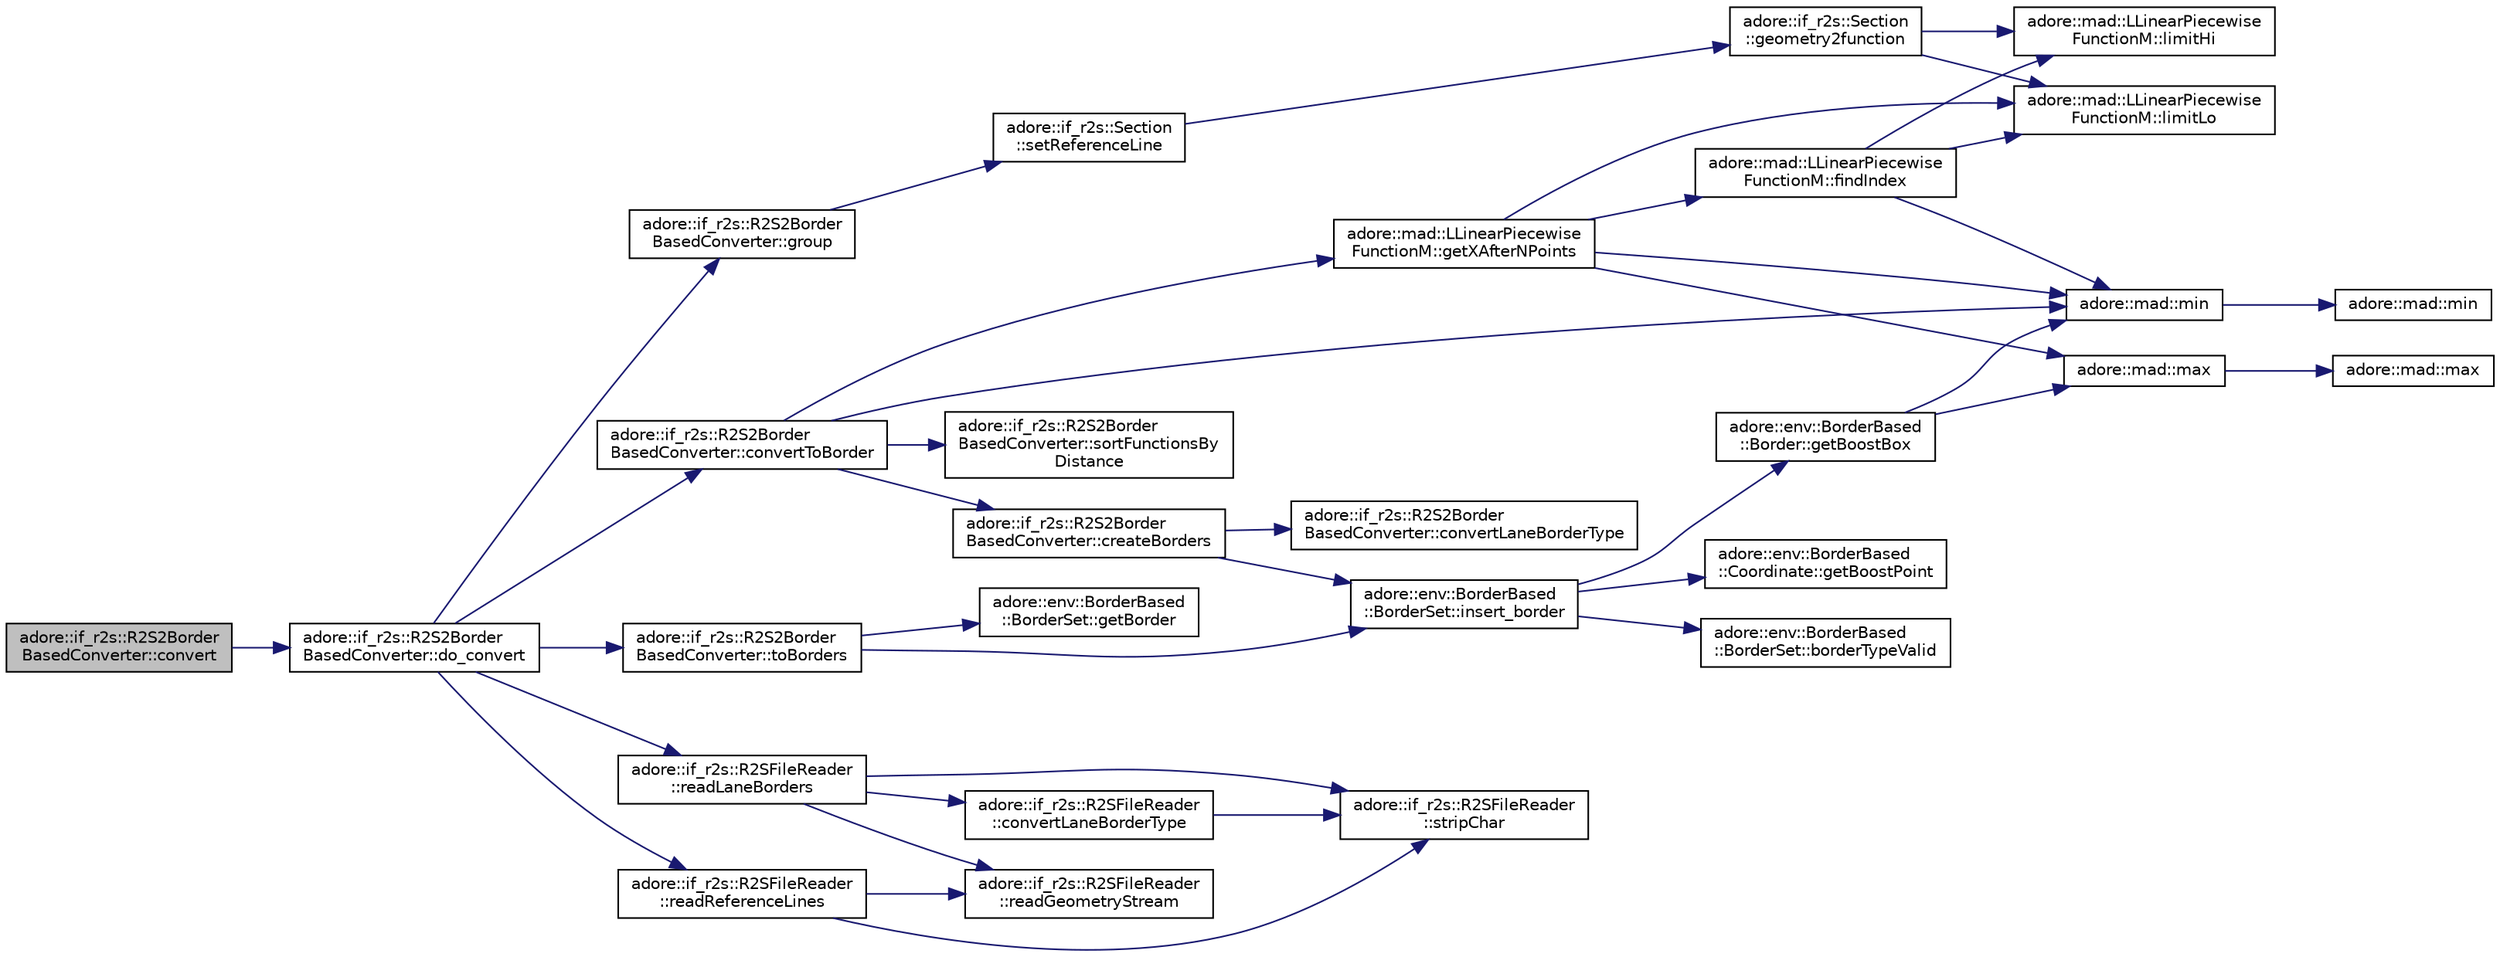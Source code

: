 digraph "adore::if_r2s::R2S2BorderBasedConverter::convert"
{
 // LATEX_PDF_SIZE
  edge [fontname="Helvetica",fontsize="10",labelfontname="Helvetica",labelfontsize="10"];
  node [fontname="Helvetica",fontsize="10",shape=record];
  rankdir="LR";
  Node1 [label="adore::if_r2s::R2S2Border\lBasedConverter::convert",height=0.2,width=0.4,color="black", fillcolor="grey75", style="filled", fontcolor="black",tooltip="convert to borders and get sectionmap with base data"];
  Node1 -> Node2 [color="midnightblue",fontsize="10",style="solid",fontname="Helvetica"];
  Node2 [label="adore::if_r2s::R2S2Border\lBasedConverter::do_convert",height=0.2,width=0.4,color="black", fillcolor="white", style="filled",URL="$classadore_1_1if__r2s_1_1R2S2BorderBasedConverter.html#a6d12e18c673154c8c16fad4895b691c2",tooltip="actual conversion"];
  Node2 -> Node3 [color="midnightblue",fontsize="10",style="solid",fontname="Helvetica"];
  Node3 [label="adore::if_r2s::R2S2Border\lBasedConverter::convertToBorder",height=0.2,width=0.4,color="black", fillcolor="white", style="filled",URL="$classadore_1_1if__r2s_1_1R2S2BorderBasedConverter.html#a6ef8e454c5140d4f40c2ee5c3f4ff38f",tooltip="manage overall conversion process from sectionmap to borderset"];
  Node3 -> Node4 [color="midnightblue",fontsize="10",style="solid",fontname="Helvetica"];
  Node4 [label="adore::if_r2s::R2S2Border\lBasedConverter::createBorders",height=0.2,width=0.4,color="black", fillcolor="white", style="filled",URL="$classadore_1_1if__r2s_1_1R2S2BorderBasedConverter.html#a574dcb4e602dbb3c8fd548909f9563a5",tooltip="borders for functions in dist2function from s0 to s1"];
  Node4 -> Node5 [color="midnightblue",fontsize="10",style="solid",fontname="Helvetica"];
  Node5 [label="adore::if_r2s::R2S2Border\lBasedConverter::convertLaneBorderType",height=0.2,width=0.4,color="black", fillcolor="white", style="filled",URL="$classadore_1_1if__r2s_1_1R2S2BorderBasedConverter.html#a5ea964431967149abdbece8603264448",tooltip="converts from LaneBorder::TYPE to BorderType::TYPE"];
  Node4 -> Node6 [color="midnightblue",fontsize="10",style="solid",fontname="Helvetica"];
  Node6 [label="adore::env::BorderBased\l::BorderSet::insert_border",height=0.2,width=0.4,color="black", fillcolor="white", style="filled",URL="$classadore_1_1env_1_1BorderBased_1_1BorderSet.html#a5730d3e4fc938c9bd1e1146a8a61deec",tooltip="insert new border into this"];
  Node6 -> Node7 [color="midnightblue",fontsize="10",style="solid",fontname="Helvetica"];
  Node7 [label="adore::env::BorderBased\l::BorderSet::borderTypeValid",height=0.2,width=0.4,color="black", fillcolor="white", style="filled",URL="$classadore_1_1env_1_1BorderBased_1_1BorderSet.html#afb523effcee573e774147446ecc756ab",tooltip="check whether border type is in allowed types of set"];
  Node6 -> Node8 [color="midnightblue",fontsize="10",style="solid",fontname="Helvetica"];
  Node8 [label="adore::env::BorderBased\l::Border::getBoostBox",height=0.2,width=0.4,color="black", fillcolor="white", style="filled",URL="$structadore_1_1env_1_1BorderBased_1_1Border.html#a4b1e646e2c3d98b03e75f286611e0cda",tooltip="Get a bounding box for the implicit lane object."];
  Node8 -> Node9 [color="midnightblue",fontsize="10",style="solid",fontname="Helvetica"];
  Node9 [label="adore::mad::max",height=0.2,width=0.4,color="black", fillcolor="white", style="filled",URL="$namespaceadore_1_1mad.html#adea062854ef0b105a3fdca8cf2aca945",tooltip=" "];
  Node9 -> Node10 [color="midnightblue",fontsize="10",style="solid",fontname="Helvetica"];
  Node10 [label="adore::mad::max",height=0.2,width=0.4,color="black", fillcolor="white", style="filled",URL="$namespaceadore_1_1mad.html#a618a8842fed7b9375957b1e393c58492",tooltip=" "];
  Node8 -> Node11 [color="midnightblue",fontsize="10",style="solid",fontname="Helvetica"];
  Node11 [label="adore::mad::min",height=0.2,width=0.4,color="black", fillcolor="white", style="filled",URL="$namespaceadore_1_1mad.html#ab58ecb752f9bbfe27832e0a2c0e22c2b",tooltip=" "];
  Node11 -> Node12 [color="midnightblue",fontsize="10",style="solid",fontname="Helvetica"];
  Node12 [label="adore::mad::min",height=0.2,width=0.4,color="black", fillcolor="white", style="filled",URL="$namespaceadore_1_1mad.html#ac61b79c007d1859f93a10c04272095a1",tooltip=" "];
  Node6 -> Node13 [color="midnightblue",fontsize="10",style="solid",fontname="Helvetica"];
  Node13 [label="adore::env::BorderBased\l::Coordinate::getBoostPoint",height=0.2,width=0.4,color="black", fillcolor="white", style="filled",URL="$structadore_1_1env_1_1BorderBased_1_1Coordinate.html#abb34f84413225a9464afe389cb4f71a7",tooltip="Get a boost_point that has the same coordinates as the Coordinate object."];
  Node3 -> Node14 [color="midnightblue",fontsize="10",style="solid",fontname="Helvetica"];
  Node14 [label="adore::mad::LLinearPiecewise\lFunctionM::getXAfterNPoints",height=0.2,width=0.4,color="black", fillcolor="white", style="filled",URL="$classadore_1_1mad_1_1LLinearPiecewiseFunctionM.html#a02be13be6fdce6a38d67401b41fd95ff",tooltip=" "];
  Node14 -> Node15 [color="midnightblue",fontsize="10",style="solid",fontname="Helvetica"];
  Node15 [label="adore::mad::LLinearPiecewise\lFunctionM::findIndex",height=0.2,width=0.4,color="black", fillcolor="white", style="filled",URL="$classadore_1_1mad_1_1LLinearPiecewiseFunctionM.html#a92f9ea09083d587aa2ffa1ec600be3b5",tooltip=" "];
  Node15 -> Node16 [color="midnightblue",fontsize="10",style="solid",fontname="Helvetica"];
  Node16 [label="adore::mad::LLinearPiecewise\lFunctionM::limitHi",height=0.2,width=0.4,color="black", fillcolor="white", style="filled",URL="$classadore_1_1mad_1_1LLinearPiecewiseFunctionM.html#aaa496b8ceb3ed505f6450225c46a077a",tooltip=" "];
  Node15 -> Node17 [color="midnightblue",fontsize="10",style="solid",fontname="Helvetica"];
  Node17 [label="adore::mad::LLinearPiecewise\lFunctionM::limitLo",height=0.2,width=0.4,color="black", fillcolor="white", style="filled",URL="$classadore_1_1mad_1_1LLinearPiecewiseFunctionM.html#a682841e9bc82a0653745dce6f908bfa6",tooltip=" "];
  Node15 -> Node11 [color="midnightblue",fontsize="10",style="solid",fontname="Helvetica"];
  Node14 -> Node17 [color="midnightblue",fontsize="10",style="solid",fontname="Helvetica"];
  Node14 -> Node9 [color="midnightblue",fontsize="10",style="solid",fontname="Helvetica"];
  Node14 -> Node11 [color="midnightblue",fontsize="10",style="solid",fontname="Helvetica"];
  Node3 -> Node11 [color="midnightblue",fontsize="10",style="solid",fontname="Helvetica"];
  Node3 -> Node18 [color="midnightblue",fontsize="10",style="solid",fontname="Helvetica"];
  Node18 [label="adore::if_r2s::R2S2Border\lBasedConverter::sortFunctionsBy\lDistance",height=0.2,width=0.4,color="black", fillcolor="white", style="filled",URL="$classadore_1_1if__r2s_1_1R2S2BorderBasedConverter.html#acefcff9ac704167ef452993449a5dbff",tooltip="sort borders by their distance to base function which is required to be available through dist2functi..."];
  Node2 -> Node19 [color="midnightblue",fontsize="10",style="solid",fontname="Helvetica"];
  Node19 [label="adore::if_r2s::R2S2Border\lBasedConverter::group",height=0.2,width=0.4,color="black", fillcolor="white", style="filled",URL="$classadore_1_1if__r2s_1_1R2S2BorderBasedConverter.html#adebe8bbc518d9ca4d447230e3c4f900f",tooltip=" "];
  Node19 -> Node20 [color="midnightblue",fontsize="10",style="solid",fontname="Helvetica"];
  Node20 [label="adore::if_r2s::Section\l::setReferenceLine",height=0.2,width=0.4,color="black", fillcolor="white", style="filled",URL="$classadore_1_1if__r2s_1_1Section.html#aeb9ff1c7a938eda9bffc89888ee103aa",tooltip="setter"];
  Node20 -> Node21 [color="midnightblue",fontsize="10",style="solid",fontname="Helvetica"];
  Node21 [label="adore::if_r2s::Section\l::geometry2function",height=0.2,width=0.4,color="black", fillcolor="white", style="filled",URL="$classadore_1_1if__r2s_1_1Section.html#a649d177a15f255cc72db3f2845fe48bd",tooltip="easy conversion from a coordinate vector to a LLinearPiecewiseFunction"];
  Node21 -> Node16 [color="midnightblue",fontsize="10",style="solid",fontname="Helvetica"];
  Node21 -> Node17 [color="midnightblue",fontsize="10",style="solid",fontname="Helvetica"];
  Node2 -> Node22 [color="midnightblue",fontsize="10",style="solid",fontname="Helvetica"];
  Node22 [label="adore::if_r2s::R2SFileReader\l::readLaneBorders",height=0.2,width=0.4,color="black", fillcolor="white", style="filled",URL="$classadore_1_1if__r2s_1_1R2SFileReader.html#ae1c7cf6cf090a9689f1fddbf24fbc6bd",tooltip=" "];
  Node22 -> Node23 [color="midnightblue",fontsize="10",style="solid",fontname="Helvetica"];
  Node23 [label="adore::if_r2s::R2SFileReader\l::convertLaneBorderType",height=0.2,width=0.4,color="black", fillcolor="white", style="filled",URL="$classadore_1_1if__r2s_1_1R2SFileReader.html#aa5d809304ee75ed1ec07a3b1a6ffd202",tooltip=" "];
  Node23 -> Node24 [color="midnightblue",fontsize="10",style="solid",fontname="Helvetica"];
  Node24 [label="adore::if_r2s::R2SFileReader\l::stripChar",height=0.2,width=0.4,color="black", fillcolor="white", style="filled",URL="$classadore_1_1if__r2s_1_1R2SFileReader.html#a037c9ec23dae42cddaed9d2dae337850",tooltip=" "];
  Node22 -> Node25 [color="midnightblue",fontsize="10",style="solid",fontname="Helvetica"];
  Node25 [label="adore::if_r2s::R2SFileReader\l::readGeometryStream",height=0.2,width=0.4,color="black", fillcolor="white", style="filled",URL="$classadore_1_1if__r2s_1_1R2SFileReader.html#ad54323e6705770532b596f124312e295",tooltip=" "];
  Node22 -> Node24 [color="midnightblue",fontsize="10",style="solid",fontname="Helvetica"];
  Node2 -> Node26 [color="midnightblue",fontsize="10",style="solid",fontname="Helvetica"];
  Node26 [label="adore::if_r2s::R2SFileReader\l::readReferenceLines",height=0.2,width=0.4,color="black", fillcolor="white", style="filled",URL="$classadore_1_1if__r2s_1_1R2SFileReader.html#ab699d9e61a6981489eb90d8e0ac4e1c3",tooltip=" "];
  Node26 -> Node25 [color="midnightblue",fontsize="10",style="solid",fontname="Helvetica"];
  Node26 -> Node24 [color="midnightblue",fontsize="10",style="solid",fontname="Helvetica"];
  Node2 -> Node27 [color="midnightblue",fontsize="10",style="solid",fontname="Helvetica"];
  Node27 [label="adore::if_r2s::R2S2Border\lBasedConverter::toBorders",height=0.2,width=0.4,color="black", fillcolor="white", style="filled",URL="$classadore_1_1if__r2s_1_1R2S2BorderBasedConverter.html#a2365e79e186f711b21dc93532ac4376b",tooltip="converts sets of ReferenceLine and LaneBorder structs into adore borders"];
  Node27 -> Node28 [color="midnightblue",fontsize="10",style="solid",fontname="Helvetica"];
  Node28 [label="adore::env::BorderBased\l::BorderSet::getBorder",height=0.2,width=0.4,color="black", fillcolor="white", style="filled",URL="$classadore_1_1env_1_1BorderBased_1_1BorderSet.html#a69802bccdc7cf3fa598283509808edc2",tooltip="retrieve a border by ID"];
  Node27 -> Node6 [color="midnightblue",fontsize="10",style="solid",fontname="Helvetica"];
}
